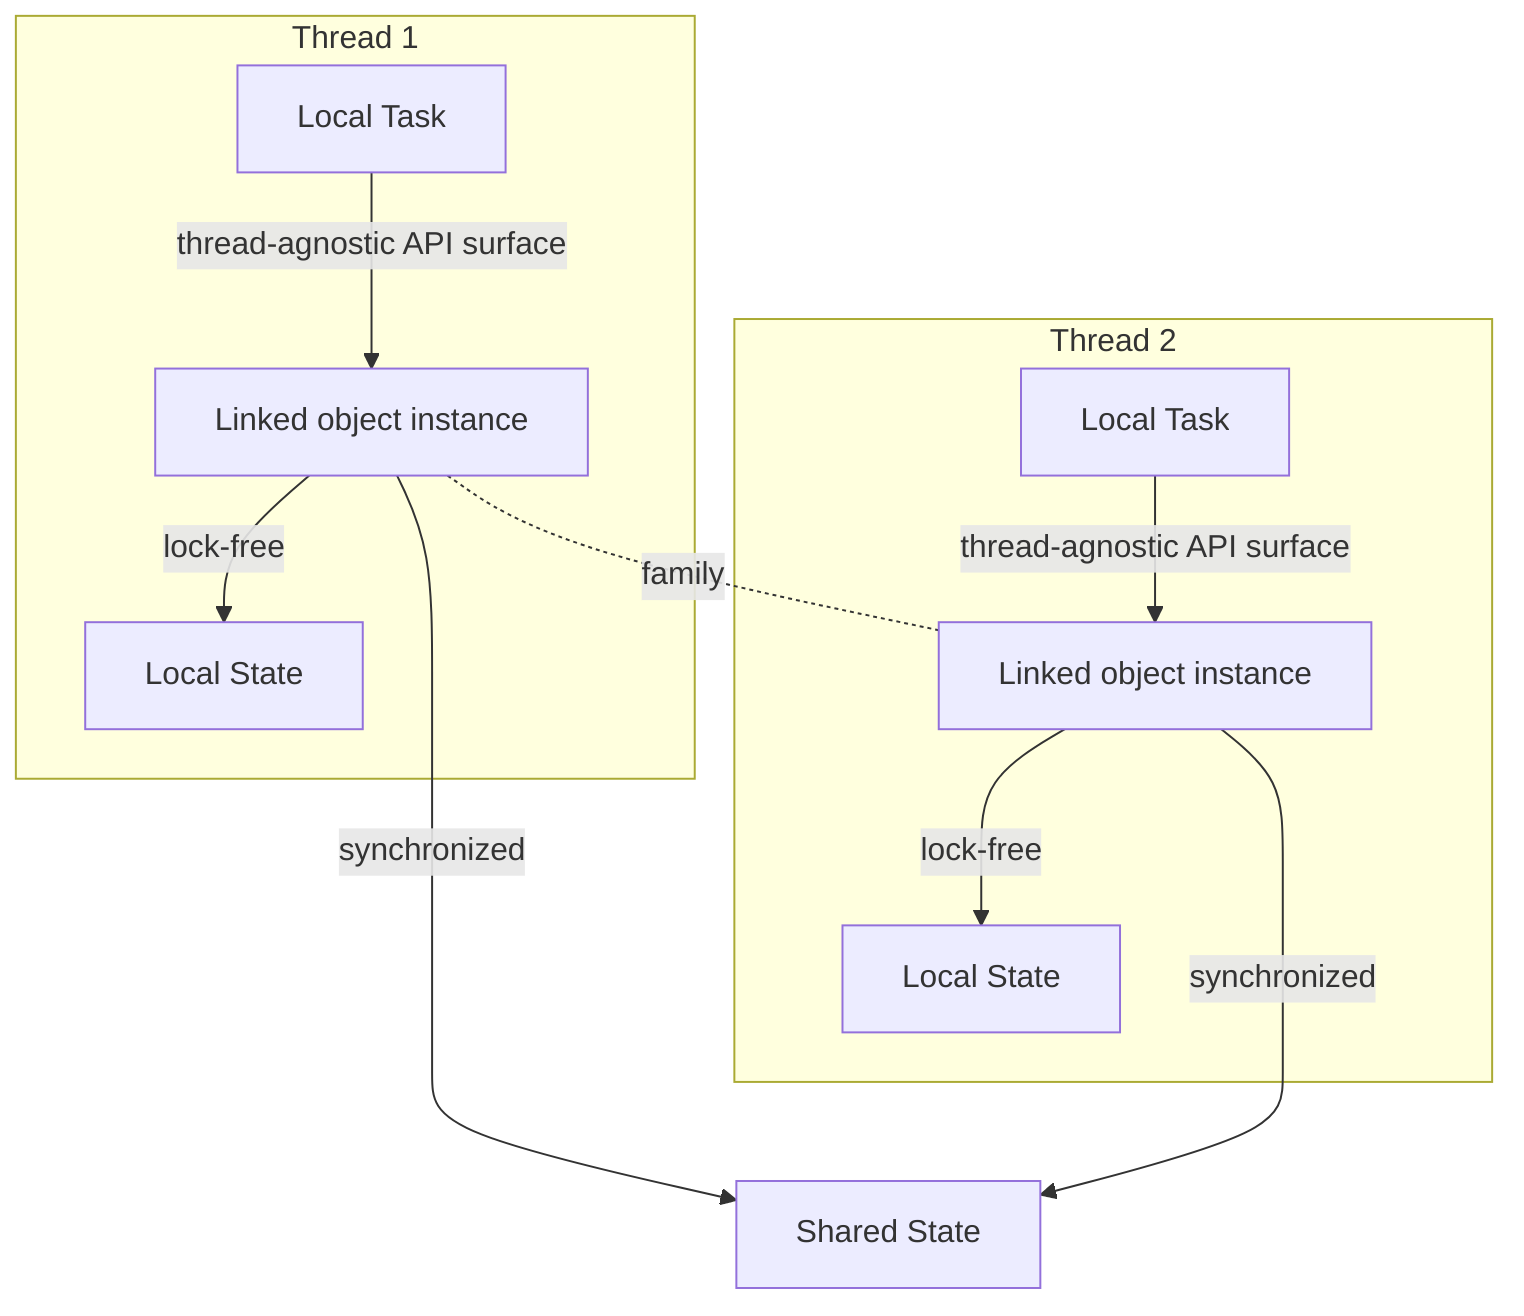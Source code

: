 graph TD
    direction LR
    
    subgraph Thread1[Thread 1]
        Task1[Local Task] -->|thread-agnostic API surface| Instance1[Linked object instance]
        Instance1 -->|lock-free| Local1[Local State]
    end
    
    subgraph Thread2[Thread 2]
        Task2[Local Task] -->|thread-agnostic API surface| Instance2[Linked object instance]
        Instance2 -->|lock-free| Local2[Local State]
    end
    
    SS[Shared State]

    Instance1 --->|synchronized| SS
    Instance2 --->|synchronized| SS

    Instance1 -.-|family| Instance2